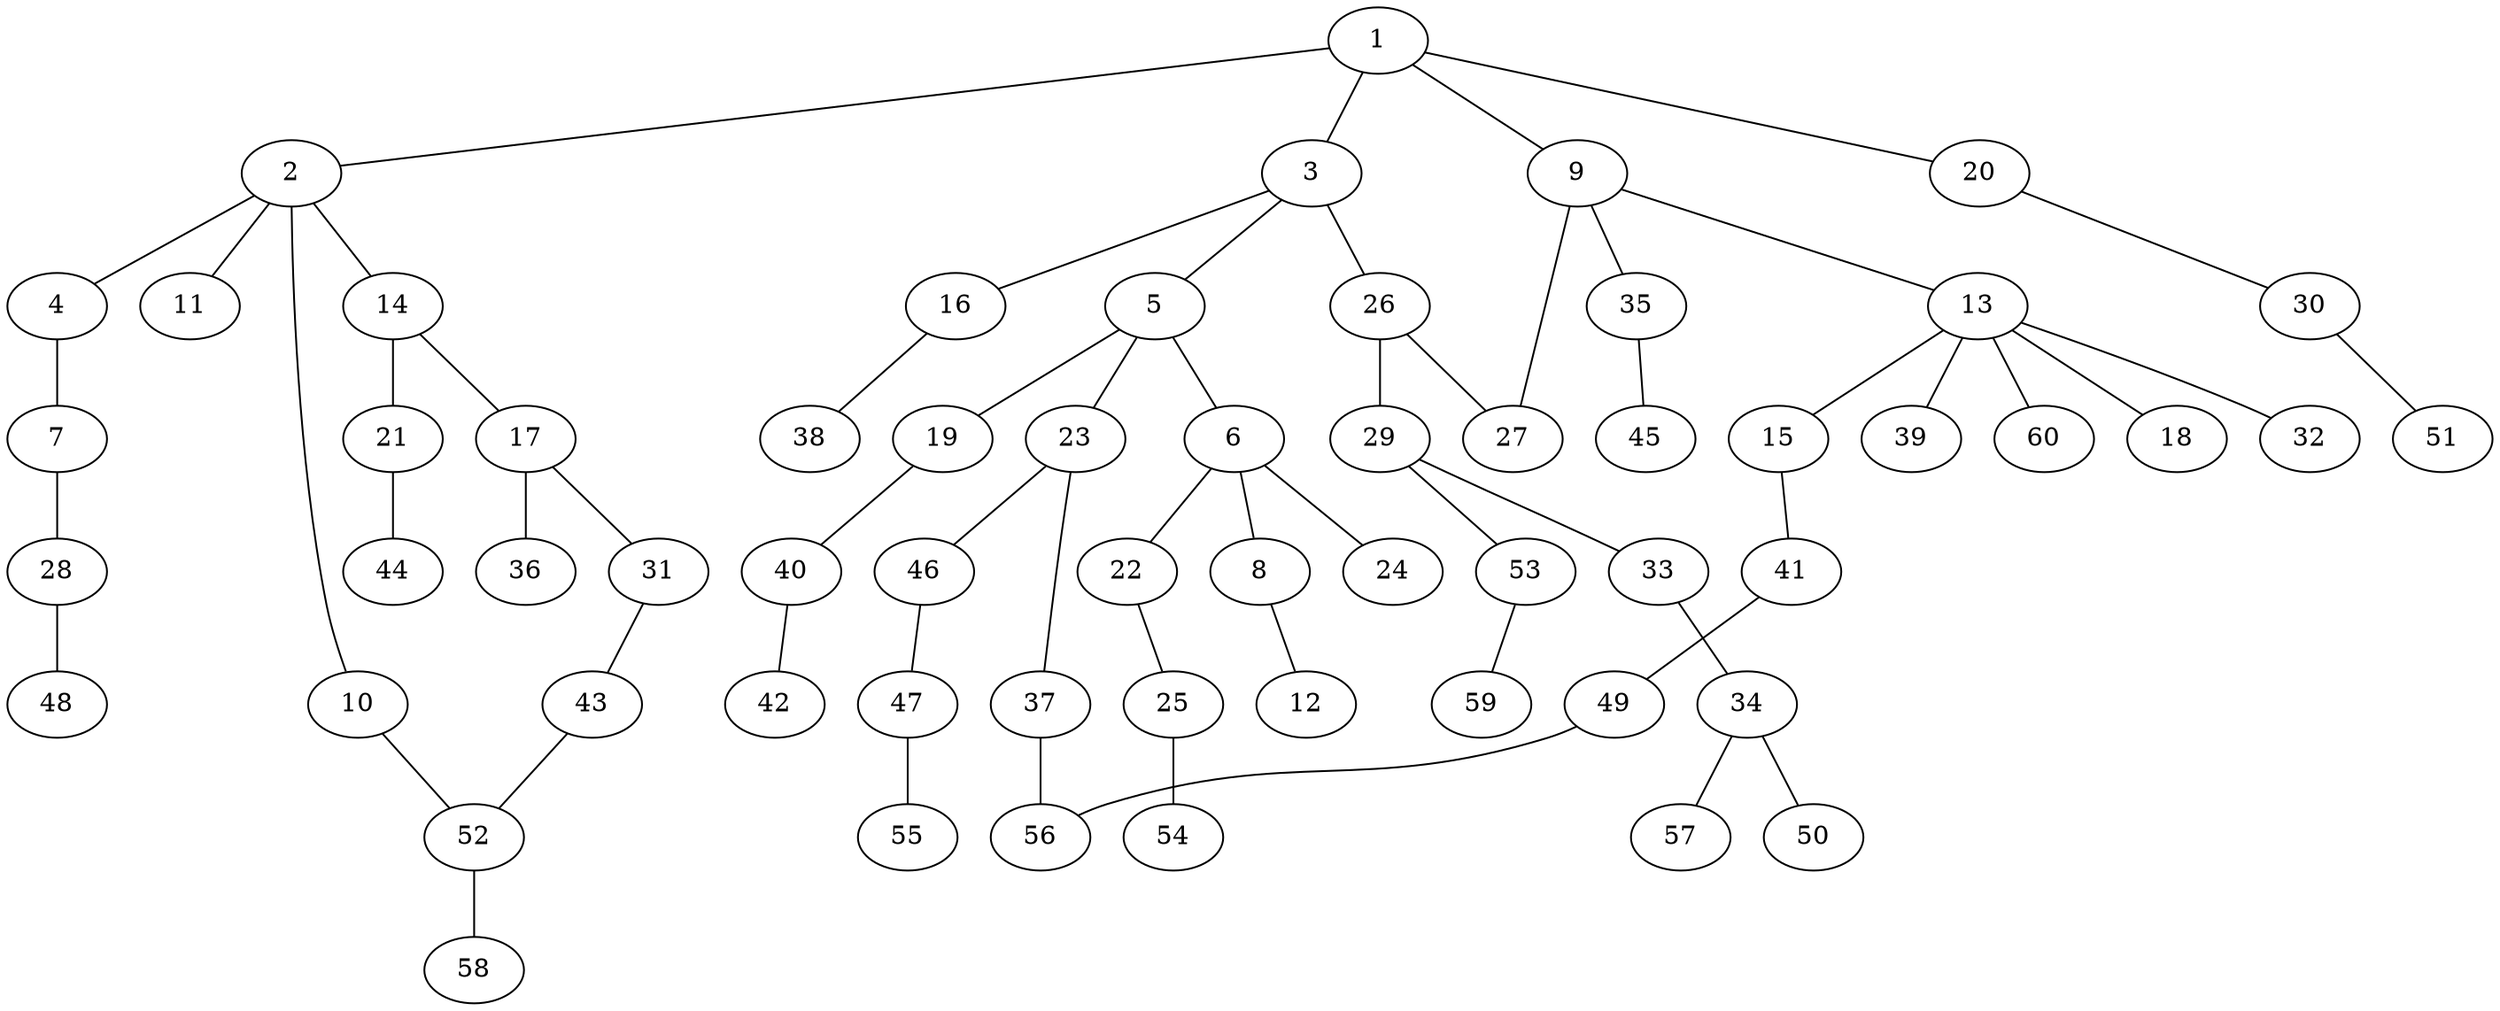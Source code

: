 graph graphname {1--2
1--3
1--9
1--20
2--4
2--10
2--11
2--14
3--5
3--16
3--26
4--7
5--6
5--19
5--23
6--8
6--22
6--24
7--28
8--12
9--13
9--27
9--35
10--52
13--15
13--18
13--32
13--39
13--60
14--17
14--21
15--41
16--38
17--31
17--36
19--40
20--30
21--44
22--25
23--37
23--46
25--54
26--27
26--29
28--48
29--33
29--53
30--51
31--43
33--34
34--50
34--57
35--45
37--56
40--42
41--49
43--52
46--47
47--55
49--56
52--58
53--59
}